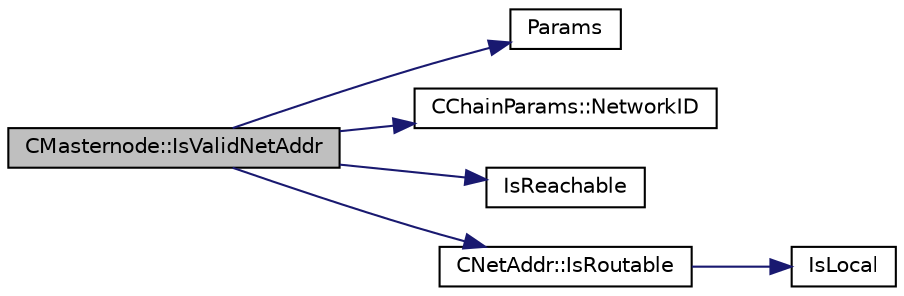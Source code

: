 digraph "CMasternode::IsValidNetAddr"
{
  edge [fontname="Helvetica",fontsize="10",labelfontname="Helvetica",labelfontsize="10"];
  node [fontname="Helvetica",fontsize="10",shape=record];
  rankdir="LR";
  Node222 [label="CMasternode::IsValidNetAddr",height=0.2,width=0.4,color="black", fillcolor="grey75", style="filled", fontcolor="black"];
  Node222 -> Node223 [color="midnightblue",fontsize="10",style="solid",fontname="Helvetica"];
  Node223 [label="Params",height=0.2,width=0.4,color="black", fillcolor="white", style="filled",URL="$chainparams_8cpp.html#ace5c5b706d71a324a417dd2db394fd4a",tooltip="Return the currently selected parameters. "];
  Node222 -> Node224 [color="midnightblue",fontsize="10",style="solid",fontname="Helvetica"];
  Node224 [label="CChainParams::NetworkID",height=0.2,width=0.4,color="black", fillcolor="white", style="filled",URL="$class_c_chain_params.html#a3af50135596ad86019f274c8a15e580f"];
  Node222 -> Node225 [color="midnightblue",fontsize="10",style="solid",fontname="Helvetica"];
  Node225 [label="IsReachable",height=0.2,width=0.4,color="black", fillcolor="white", style="filled",URL="$net_8cpp.html#af6de8e47b01a96206402ddef734114f2",tooltip="check whether a given network is one we can probably connect to "];
  Node222 -> Node226 [color="midnightblue",fontsize="10",style="solid",fontname="Helvetica"];
  Node226 [label="CNetAddr::IsRoutable",height=0.2,width=0.4,color="black", fillcolor="white", style="filled",URL="$class_c_net_addr.html#a4e3b2fea2a6151c76684b3812df4a5c3"];
  Node226 -> Node227 [color="midnightblue",fontsize="10",style="solid",fontname="Helvetica"];
  Node227 [label="IsLocal",height=0.2,width=0.4,color="black", fillcolor="white", style="filled",URL="$net_8cpp.html#a16fa1bd4d34c4c29c90903fc3cdf7517",tooltip="check whether a given address is potentially local "];
}
